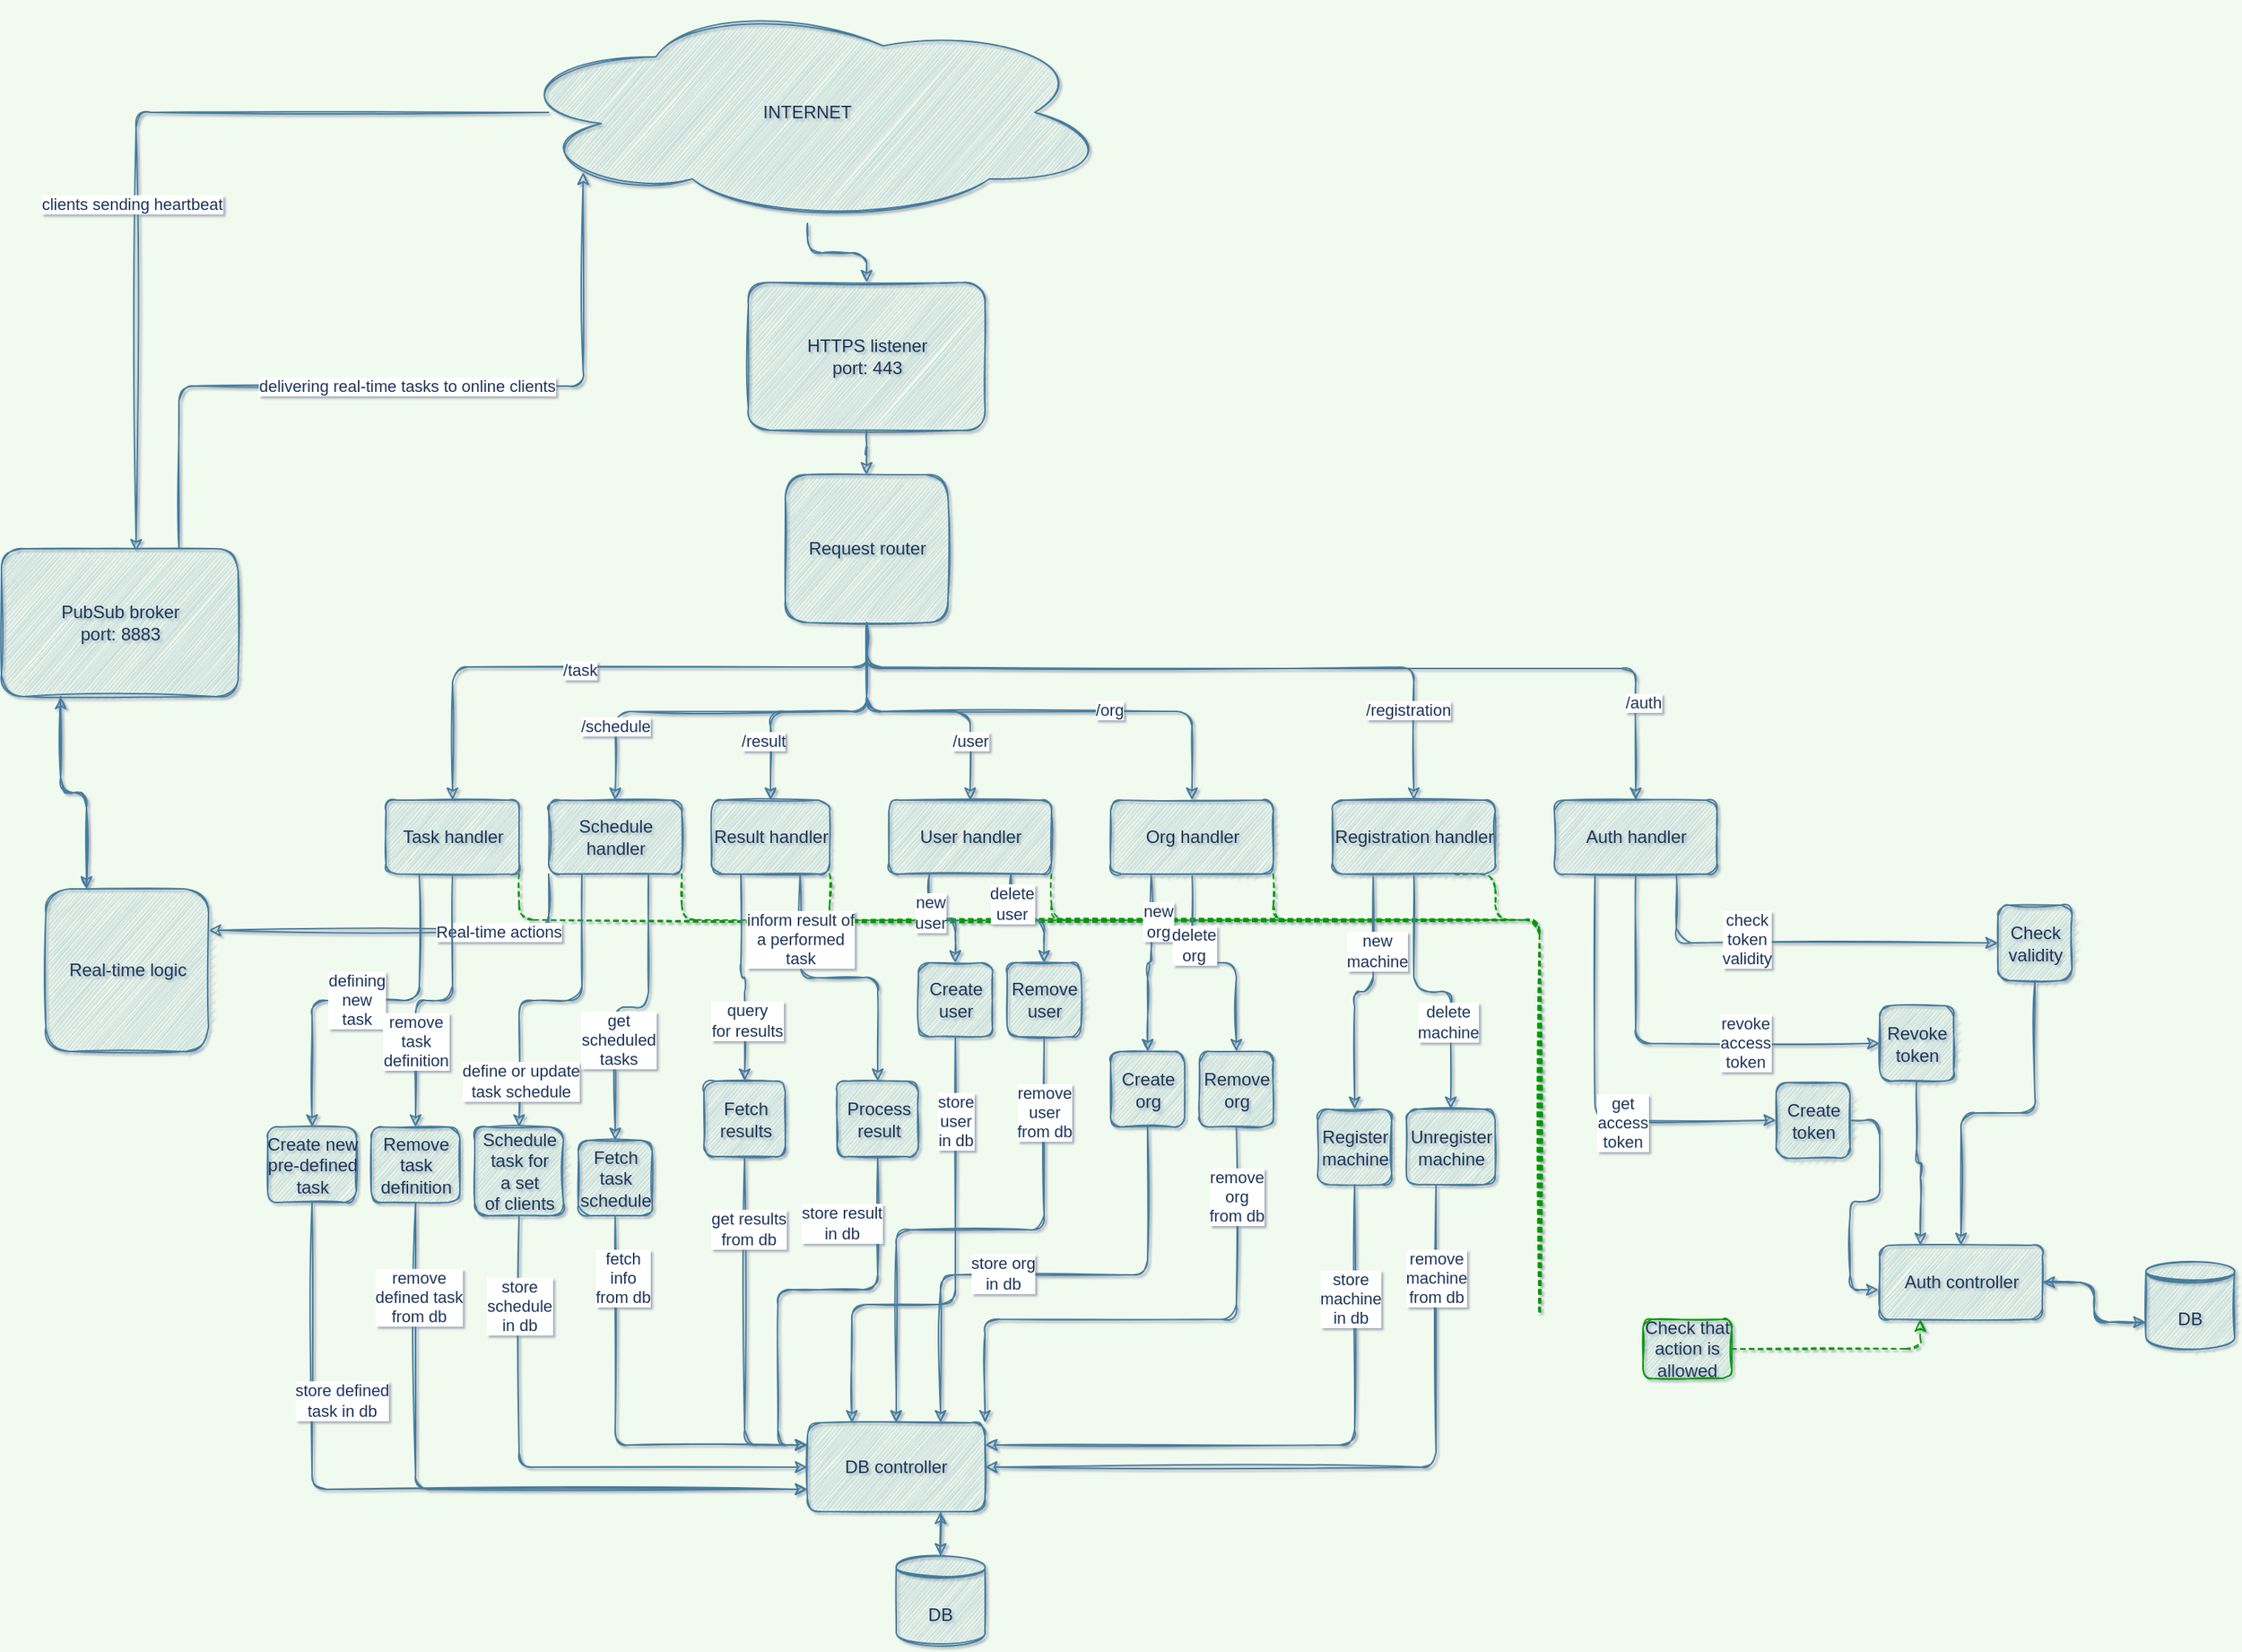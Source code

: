 <mxfile version="16.5.1" type="device"><diagram id="FE069AfQ422K54xJ2LqD" name="Page-1"><mxGraphModel dx="1929" dy="1104" grid="1" gridSize="10" guides="1" tooltips="1" connect="1" arrows="1" fold="1" page="1" pageScale="1" pageWidth="1654" pageHeight="1169" background="#F1FAEE" math="0" shadow="1"><root><mxCell id="0"/><mxCell id="1" parent="0"/><mxCell id="Y_qUkDCYzWILLB39innj-139" style="edgeStyle=orthogonalEdgeStyle;rounded=1;sketch=1;orthogonalLoop=1;jettySize=auto;html=1;entryX=0;entryY=0.5;entryDx=0;entryDy=0;dashed=1;fontColor=#1D3557;strokeColor=#009900;fillColor=#A8DADC;exitX=0.75;exitY=1;exitDx=0;exitDy=0;" edge="1" parent="1" source="Y_qUkDCYzWILLB39innj-9" target="Y_qUkDCYzWILLB39innj-137"><mxGeometry relative="1" as="geometry"><Array as="points"><mxPoint x="1120" y="599"/><mxPoint x="1120" y="630"/><mxPoint x="1150" y="630"/><mxPoint x="1150" y="920"/></Array></mxGeometry></mxCell><mxCell id="Y_qUkDCYzWILLB39innj-140" style="edgeStyle=orthogonalEdgeStyle;rounded=1;sketch=1;orthogonalLoop=1;jettySize=auto;html=1;dashed=1;fontColor=#1D3557;strokeColor=#009900;fillColor=#A8DADC;entryX=0;entryY=0.5;entryDx=0;entryDy=0;" edge="1" parent="1" source="Y_qUkDCYzWILLB39innj-8" target="Y_qUkDCYzWILLB39innj-137"><mxGeometry relative="1" as="geometry"><mxPoint x="1210" y="880" as="targetPoint"/><Array as="points"><mxPoint x="970" y="630"/><mxPoint x="1150" y="630"/><mxPoint x="1150" y="920"/></Array></mxGeometry></mxCell><mxCell id="Y_qUkDCYzWILLB39innj-141" style="edgeStyle=orthogonalEdgeStyle;rounded=1;sketch=1;orthogonalLoop=1;jettySize=auto;html=1;entryX=0;entryY=0.5;entryDx=0;entryDy=0;dashed=1;fontColor=#1D3557;strokeColor=#009900;fillColor=#A8DADC;" edge="1" parent="1" source="Y_qUkDCYzWILLB39innj-5" target="Y_qUkDCYzWILLB39innj-137"><mxGeometry relative="1" as="geometry"><Array as="points"><mxPoint x="820" y="630"/><mxPoint x="1150" y="630"/><mxPoint x="1150" y="920"/></Array></mxGeometry></mxCell><mxCell id="Y_qUkDCYzWILLB39innj-142" style="edgeStyle=orthogonalEdgeStyle;rounded=1;sketch=1;orthogonalLoop=1;jettySize=auto;html=1;dashed=1;fontColor=#1D3557;strokeColor=#009900;fillColor=#A8DADC;entryX=0;entryY=0.5;entryDx=0;entryDy=0;" edge="1" parent="1" source="Y_qUkDCYzWILLB39innj-48" target="Y_qUkDCYzWILLB39innj-137"><mxGeometry relative="1" as="geometry"><mxPoint x="1210" y="880" as="targetPoint"/><Array as="points"><mxPoint x="670" y="630"/><mxPoint x="1150" y="630"/><mxPoint x="1150" y="920"/></Array></mxGeometry></mxCell><mxCell id="Y_qUkDCYzWILLB39innj-143" style="edgeStyle=orthogonalEdgeStyle;rounded=1;sketch=1;orthogonalLoop=1;jettySize=auto;html=1;entryX=0;entryY=0.5;entryDx=0;entryDy=0;dashed=1;fontColor=#1D3557;strokeColor=#009900;fillColor=#A8DADC;" edge="1" parent="1" source="Y_qUkDCYzWILLB39innj-108" target="Y_qUkDCYzWILLB39innj-137"><mxGeometry relative="1" as="geometry"><Array as="points"><mxPoint x="570" y="630"/><mxPoint x="1150" y="630"/><mxPoint x="1150" y="920"/></Array></mxGeometry></mxCell><mxCell id="Y_qUkDCYzWILLB39innj-144" style="edgeStyle=orthogonalEdgeStyle;rounded=1;sketch=1;orthogonalLoop=1;jettySize=auto;html=1;entryX=0;entryY=0.5;entryDx=0;entryDy=0;dashed=1;fontColor=#1D3557;strokeColor=#009900;fillColor=#A8DADC;" edge="1" parent="1" source="Y_qUkDCYzWILLB39innj-4" target="Y_qUkDCYzWILLB39innj-137"><mxGeometry relative="1" as="geometry"><Array as="points"><mxPoint x="460" y="630"/><mxPoint x="1150" y="630"/><mxPoint x="1150" y="920"/></Array></mxGeometry></mxCell><mxCell id="Y_qUkDCYzWILLB39innj-3" style="edgeStyle=orthogonalEdgeStyle;rounded=1;sketch=1;orthogonalLoop=1;jettySize=auto;html=1;fontColor=#1D3557;strokeColor=#457B9D;fillColor=#A8DADC;" edge="1" parent="1" source="Y_qUkDCYzWILLB39innj-1" target="Y_qUkDCYzWILLB39innj-2"><mxGeometry relative="1" as="geometry"/></mxCell><mxCell id="Y_qUkDCYzWILLB39innj-1" value="HTTPS listener&lt;br&gt;port: 443" style="html=1;rounded=1;sketch=1;fontColor=#1D3557;strokeColor=#457B9D;fillColor=#A8DADC;" vertex="1" parent="1"><mxGeometry x="615" y="199" width="160" height="100" as="geometry"/></mxCell><mxCell id="Y_qUkDCYzWILLB39innj-11" style="edgeStyle=orthogonalEdgeStyle;rounded=1;sketch=1;orthogonalLoop=1;jettySize=auto;html=1;fontColor=#1D3557;strokeColor=#457B9D;fillColor=#A8DADC;entryX=0.5;entryY=0;entryDx=0;entryDy=0;" edge="1" parent="1" source="Y_qUkDCYzWILLB39innj-2" target="Y_qUkDCYzWILLB39innj-4"><mxGeometry relative="1" as="geometry"><mxPoint x="390" y="480" as="targetPoint"/><Array as="points"><mxPoint x="695" y="459"/><mxPoint x="415" y="459"/></Array></mxGeometry></mxCell><mxCell id="Y_qUkDCYzWILLB39innj-27" value="/task" style="edgeLabel;html=1;align=center;verticalAlign=middle;resizable=0;points=[];fontColor=#1D3557;rounded=1;sketch=1;" vertex="1" connectable="0" parent="Y_qUkDCYzWILLB39innj-11"><mxGeometry x="0.12" y="2" relative="1" as="geometry"><mxPoint as="offset"/></mxGeometry></mxCell><mxCell id="Y_qUkDCYzWILLB39innj-12" value="/user" style="edgeStyle=orthogonalEdgeStyle;rounded=1;sketch=1;orthogonalLoop=1;jettySize=auto;html=1;entryX=0.5;entryY=0;entryDx=0;entryDy=0;fontColor=#1D3557;strokeColor=#457B9D;fillColor=#A8DADC;" edge="1" parent="1" source="Y_qUkDCYzWILLB39innj-2" target="Y_qUkDCYzWILLB39innj-5"><mxGeometry x="0.579" relative="1" as="geometry"><mxPoint as="offset"/></mxGeometry></mxCell><mxCell id="Y_qUkDCYzWILLB39innj-49" style="edgeStyle=orthogonalEdgeStyle;rounded=1;sketch=1;orthogonalLoop=1;jettySize=auto;html=1;entryX=0.5;entryY=0;entryDx=0;entryDy=0;fontColor=#1D3557;strokeColor=#457B9D;fillColor=#A8DADC;" edge="1" parent="1" source="Y_qUkDCYzWILLB39innj-2" target="Y_qUkDCYzWILLB39innj-48"><mxGeometry relative="1" as="geometry"/></mxCell><mxCell id="Y_qUkDCYzWILLB39innj-50" value="/result" style="edgeLabel;html=1;align=center;verticalAlign=middle;resizable=0;points=[];fontColor=#1D3557;" vertex="1" connectable="0" parent="Y_qUkDCYzWILLB39innj-49"><mxGeometry x="0.33" y="1" relative="1" as="geometry"><mxPoint x="-7" y="19" as="offset"/></mxGeometry></mxCell><mxCell id="Y_qUkDCYzWILLB39innj-54" style="edgeStyle=orthogonalEdgeStyle;rounded=1;sketch=1;orthogonalLoop=1;jettySize=auto;html=1;entryX=0.5;entryY=0;entryDx=0;entryDy=0;fontColor=#1D3557;strokeColor=#457B9D;fillColor=#A8DADC;" edge="1" parent="1" source="Y_qUkDCYzWILLB39innj-2" target="Y_qUkDCYzWILLB39innj-9"><mxGeometry relative="1" as="geometry"><Array as="points"><mxPoint x="695" y="459"/><mxPoint x="1065" y="459"/></Array></mxGeometry></mxCell><mxCell id="Y_qUkDCYzWILLB39innj-55" value="/registration" style="edgeLabel;html=1;align=center;verticalAlign=middle;resizable=0;points=[];fontColor=#1D3557;" vertex="1" connectable="0" parent="Y_qUkDCYzWILLB39innj-54"><mxGeometry x="0.751" y="-4" relative="1" as="geometry"><mxPoint as="offset"/></mxGeometry></mxCell><mxCell id="Y_qUkDCYzWILLB39innj-56" style="edgeStyle=orthogonalEdgeStyle;rounded=1;sketch=1;orthogonalLoop=1;jettySize=auto;html=1;entryX=0.5;entryY=0;entryDx=0;entryDy=0;fontColor=#1D3557;strokeColor=#457B9D;fillColor=#A8DADC;" edge="1" parent="1" source="Y_qUkDCYzWILLB39innj-2" target="Y_qUkDCYzWILLB39innj-8"><mxGeometry relative="1" as="geometry"><Array as="points"><mxPoint x="695" y="489"/><mxPoint x="915" y="489"/></Array></mxGeometry></mxCell><mxCell id="Y_qUkDCYzWILLB39innj-57" value="/org" style="edgeLabel;html=1;align=center;verticalAlign=middle;resizable=0;points=[];fontColor=#1D3557;" vertex="1" connectable="0" parent="Y_qUkDCYzWILLB39innj-56"><mxGeometry x="0.318" y="1" relative="1" as="geometry"><mxPoint as="offset"/></mxGeometry></mxCell><mxCell id="Y_qUkDCYzWILLB39innj-87" style="edgeStyle=orthogonalEdgeStyle;rounded=1;sketch=1;orthogonalLoop=1;jettySize=auto;html=1;entryX=0.5;entryY=0;entryDx=0;entryDy=0;fontColor=#1D3557;strokeColor=#457B9D;fillColor=#A8DADC;" edge="1" parent="1" source="Y_qUkDCYzWILLB39innj-2" target="Y_qUkDCYzWILLB39innj-86"><mxGeometry relative="1" as="geometry"><Array as="points"><mxPoint x="695" y="460"/><mxPoint x="1215" y="460"/></Array></mxGeometry></mxCell><mxCell id="Y_qUkDCYzWILLB39innj-88" value="/auth" style="edgeLabel;html=1;align=center;verticalAlign=middle;resizable=0;points=[];fontColor=#1D3557;" vertex="1" connectable="0" parent="Y_qUkDCYzWILLB39innj-87"><mxGeometry x="0.794" y="5" relative="1" as="geometry"><mxPoint as="offset"/></mxGeometry></mxCell><mxCell id="Y_qUkDCYzWILLB39innj-109" style="edgeStyle=orthogonalEdgeStyle;rounded=1;sketch=1;orthogonalLoop=1;jettySize=auto;html=1;exitX=0.5;exitY=1;exitDx=0;exitDy=0;entryX=0.5;entryY=0;entryDx=0;entryDy=0;fontColor=#1D3557;strokeColor=#457B9D;fillColor=#A8DADC;" edge="1" parent="1" source="Y_qUkDCYzWILLB39innj-2" target="Y_qUkDCYzWILLB39innj-108"><mxGeometry relative="1" as="geometry"/></mxCell><mxCell id="Y_qUkDCYzWILLB39innj-110" value="/schedule" style="edgeLabel;html=1;align=center;verticalAlign=middle;resizable=0;points=[];fontColor=#1D3557;" vertex="1" connectable="0" parent="Y_qUkDCYzWILLB39innj-109"><mxGeometry x="0.65" relative="1" as="geometry"><mxPoint as="offset"/></mxGeometry></mxCell><mxCell id="Y_qUkDCYzWILLB39innj-2" value="Request router" style="html=1;rounded=1;sketch=1;fontColor=#1D3557;strokeColor=#457B9D;fillColor=#A8DADC;" vertex="1" parent="1"><mxGeometry x="640" y="329" width="110" height="100" as="geometry"/></mxCell><mxCell id="Y_qUkDCYzWILLB39innj-25" style="edgeStyle=orthogonalEdgeStyle;rounded=1;sketch=1;orthogonalLoop=1;jettySize=auto;html=1;entryX=1;entryY=0.25;entryDx=0;entryDy=0;fontColor=#1D3557;strokeColor=#457B9D;fillColor=#A8DADC;exitX=0;exitY=1;exitDx=0;exitDy=0;" edge="1" parent="1" source="Y_qUkDCYzWILLB39innj-108" target="Y_qUkDCYzWILLB39innj-19"><mxGeometry relative="1" as="geometry"><Array as="points"><mxPoint x="480" y="637"/><mxPoint x="250" y="637"/></Array></mxGeometry></mxCell><mxCell id="Y_qUkDCYzWILLB39innj-26" value="Real-time actions" style="edgeLabel;html=1;align=center;verticalAlign=middle;resizable=0;points=[];fontColor=#1D3557;rounded=1;sketch=1;" vertex="1" connectable="0" parent="Y_qUkDCYzWILLB39innj-25"><mxGeometry x="-0.464" y="1" relative="1" as="geometry"><mxPoint as="offset"/></mxGeometry></mxCell><mxCell id="Y_qUkDCYzWILLB39innj-33" style="edgeStyle=orthogonalEdgeStyle;rounded=1;sketch=1;orthogonalLoop=1;jettySize=auto;html=1;exitX=0.75;exitY=1;exitDx=0;exitDy=0;entryX=0.5;entryY=0;entryDx=0;entryDy=0;fontColor=#1D3557;strokeColor=#457B9D;fillColor=#A8DADC;" edge="1" parent="1" source="Y_qUkDCYzWILLB39innj-48" target="Y_qUkDCYzWILLB39innj-32"><mxGeometry relative="1" as="geometry"/></mxCell><mxCell id="Y_qUkDCYzWILLB39innj-34" value="inform result of &lt;br&gt;a performed &lt;br&gt;task" style="edgeLabel;html=1;align=center;verticalAlign=middle;resizable=0;points=[];fontColor=#1D3557;rounded=1;sketch=1;" vertex="1" connectable="0" parent="Y_qUkDCYzWILLB39innj-33"><mxGeometry x="-0.289" y="1" relative="1" as="geometry"><mxPoint x="-1" y="-25" as="offset"/></mxGeometry></mxCell><mxCell id="Y_qUkDCYzWILLB39innj-42" style="edgeStyle=orthogonalEdgeStyle;rounded=1;sketch=1;orthogonalLoop=1;jettySize=auto;html=1;exitX=0.25;exitY=1;exitDx=0;exitDy=0;entryX=0.5;entryY=0;entryDx=0;entryDy=0;fontColor=#1D3557;strokeColor=#457B9D;fillColor=#A8DADC;" edge="1" parent="1" source="Y_qUkDCYzWILLB39innj-4" target="Y_qUkDCYzWILLB39innj-41"><mxGeometry relative="1" as="geometry"/></mxCell><mxCell id="Y_qUkDCYzWILLB39innj-45" value="defining &lt;br&gt;new &lt;br&gt;task" style="edgeLabel;html=1;align=center;verticalAlign=middle;resizable=0;points=[];fontColor=#1D3557;" vertex="1" connectable="0" parent="Y_qUkDCYzWILLB39innj-42"><mxGeometry x="-0.36" y="1" relative="1" as="geometry"><mxPoint x="-44" y="7" as="offset"/></mxGeometry></mxCell><mxCell id="Y_qUkDCYzWILLB39innj-47" style="edgeStyle=orthogonalEdgeStyle;rounded=1;sketch=1;orthogonalLoop=1;jettySize=auto;html=1;exitX=0.25;exitY=1;exitDx=0;exitDy=0;entryX=0.5;entryY=0;entryDx=0;entryDy=0;fontColor=#1D3557;strokeColor=#457B9D;fillColor=#A8DADC;" edge="1" parent="1" source="Y_qUkDCYzWILLB39innj-108" target="Y_qUkDCYzWILLB39innj-46"><mxGeometry relative="1" as="geometry"><mxPoint x="300" y="779" as="targetPoint"/></mxGeometry></mxCell><mxCell id="Y_qUkDCYzWILLB39innj-53" value="define or update&lt;br&gt;task schedule" style="edgeLabel;html=1;align=center;verticalAlign=middle;resizable=0;points=[];fontColor=#1D3557;" vertex="1" connectable="0" parent="Y_qUkDCYzWILLB39innj-47"><mxGeometry x="0.091" y="-1" relative="1" as="geometry"><mxPoint x="-11" y="55" as="offset"/></mxGeometry></mxCell><mxCell id="Y_qUkDCYzWILLB39innj-82" style="edgeStyle=orthogonalEdgeStyle;rounded=1;sketch=1;orthogonalLoop=1;jettySize=auto;html=1;exitX=0.75;exitY=1;exitDx=0;exitDy=0;entryX=0.5;entryY=0;entryDx=0;entryDy=0;fontColor=#1D3557;strokeColor=#457B9D;fillColor=#A8DADC;" edge="1" parent="1" source="Y_qUkDCYzWILLB39innj-108" target="Y_qUkDCYzWILLB39innj-81"><mxGeometry relative="1" as="geometry"/></mxCell><mxCell id="Y_qUkDCYzWILLB39innj-83" value="get&lt;br&gt;scheduled&lt;br&gt;tasks" style="edgeLabel;html=1;align=center;verticalAlign=middle;resizable=0;points=[];fontColor=#1D3557;" vertex="1" connectable="0" parent="Y_qUkDCYzWILLB39innj-82"><mxGeometry x="0.328" y="2" relative="1" as="geometry"><mxPoint as="offset"/></mxGeometry></mxCell><mxCell id="Y_qUkDCYzWILLB39innj-112" style="edgeStyle=orthogonalEdgeStyle;rounded=1;sketch=1;orthogonalLoop=1;jettySize=auto;html=1;entryX=0.5;entryY=0;entryDx=0;entryDy=0;fontColor=#1D3557;strokeColor=#457B9D;fillColor=#A8DADC;" edge="1" parent="1" source="Y_qUkDCYzWILLB39innj-4" target="Y_qUkDCYzWILLB39innj-111"><mxGeometry relative="1" as="geometry"/></mxCell><mxCell id="Y_qUkDCYzWILLB39innj-115" value="remove&lt;br&gt;task&lt;br&gt;definition" style="edgeLabel;html=1;align=center;verticalAlign=middle;resizable=0;points=[];fontColor=#1D3557;" vertex="1" connectable="0" parent="Y_qUkDCYzWILLB39innj-112"><mxGeometry x="0.406" relative="1" as="geometry"><mxPoint as="offset"/></mxGeometry></mxCell><mxCell id="Y_qUkDCYzWILLB39innj-4" value="Task handler" style="html=1;rounded=1;sketch=1;fontColor=#1D3557;strokeColor=#457B9D;fillColor=#A8DADC;" vertex="1" parent="1"><mxGeometry x="370" y="549" width="90" height="50" as="geometry"/></mxCell><mxCell id="Y_qUkDCYzWILLB39innj-90" style="edgeStyle=orthogonalEdgeStyle;rounded=1;sketch=1;orthogonalLoop=1;jettySize=auto;html=1;exitX=0.25;exitY=1;exitDx=0;exitDy=0;entryX=0.5;entryY=0;entryDx=0;entryDy=0;fontColor=#1D3557;strokeColor=#457B9D;fillColor=#A8DADC;" edge="1" parent="1" source="Y_qUkDCYzWILLB39innj-5" target="Y_qUkDCYzWILLB39innj-63"><mxGeometry relative="1" as="geometry"/></mxCell><mxCell id="Y_qUkDCYzWILLB39innj-91" value="new&lt;br&gt;user" style="edgeLabel;html=1;align=center;verticalAlign=middle;resizable=0;points=[];fontColor=#1D3557;" vertex="1" connectable="0" parent="Y_qUkDCYzWILLB39innj-90"><mxGeometry x="-0.343" relative="1" as="geometry"><mxPoint as="offset"/></mxGeometry></mxCell><mxCell id="Y_qUkDCYzWILLB39innj-93" style="edgeStyle=orthogonalEdgeStyle;rounded=1;sketch=1;orthogonalLoop=1;jettySize=auto;html=1;exitX=0.75;exitY=1;exitDx=0;exitDy=0;entryX=0.5;entryY=0;entryDx=0;entryDy=0;fontColor=#1D3557;strokeColor=#457B9D;fillColor=#A8DADC;" edge="1" parent="1" source="Y_qUkDCYzWILLB39innj-5" target="Y_qUkDCYzWILLB39innj-92"><mxGeometry relative="1" as="geometry"/></mxCell><mxCell id="Y_qUkDCYzWILLB39innj-94" value="delete&lt;br&gt;user" style="edgeLabel;html=1;align=center;verticalAlign=middle;resizable=0;points=[];fontColor=#1D3557;" vertex="1" connectable="0" parent="Y_qUkDCYzWILLB39innj-93"><mxGeometry x="-0.525" relative="1" as="geometry"><mxPoint as="offset"/></mxGeometry></mxCell><mxCell id="Y_qUkDCYzWILLB39innj-5" value="User handler" style="html=1;rounded=1;sketch=1;fontColor=#1D3557;strokeColor=#457B9D;fillColor=#A8DADC;" vertex="1" parent="1"><mxGeometry x="710" y="549" width="110" height="50" as="geometry"/></mxCell><mxCell id="Y_qUkDCYzWILLB39innj-70" style="edgeStyle=orthogonalEdgeStyle;rounded=1;sketch=1;orthogonalLoop=1;jettySize=auto;html=1;exitX=0.25;exitY=1;exitDx=0;exitDy=0;entryX=0.5;entryY=0;entryDx=0;entryDy=0;fontColor=#1D3557;strokeColor=#457B9D;fillColor=#A8DADC;" edge="1" parent="1" source="Y_qUkDCYzWILLB39innj-8" target="Y_qUkDCYzWILLB39innj-69"><mxGeometry relative="1" as="geometry"/></mxCell><mxCell id="Y_qUkDCYzWILLB39innj-71" value="new&lt;br&gt;org&lt;br&gt;" style="edgeLabel;html=1;align=center;verticalAlign=middle;resizable=0;points=[];fontColor=#1D3557;" vertex="1" connectable="0" parent="Y_qUkDCYzWILLB39innj-70"><mxGeometry x="-0.755" y="4" relative="1" as="geometry"><mxPoint y="17" as="offset"/></mxGeometry></mxCell><mxCell id="Y_qUkDCYzWILLB39innj-98" style="edgeStyle=orthogonalEdgeStyle;rounded=1;sketch=1;orthogonalLoop=1;jettySize=auto;html=1;exitX=0.5;exitY=1;exitDx=0;exitDy=0;entryX=0.5;entryY=0;entryDx=0;entryDy=0;fontColor=#1D3557;strokeColor=#457B9D;fillColor=#A8DADC;" edge="1" parent="1" source="Y_qUkDCYzWILLB39innj-8" target="Y_qUkDCYzWILLB39innj-97"><mxGeometry relative="1" as="geometry"/></mxCell><mxCell id="Y_qUkDCYzWILLB39innj-99" value="delete&lt;br&gt;org" style="edgeLabel;html=1;align=center;verticalAlign=middle;resizable=0;points=[];fontColor=#1D3557;" vertex="1" connectable="0" parent="Y_qUkDCYzWILLB39innj-98"><mxGeometry x="-0.364" y="1" relative="1" as="geometry"><mxPoint as="offset"/></mxGeometry></mxCell><mxCell id="Y_qUkDCYzWILLB39innj-8" value="Org handler" style="html=1;rounded=1;sketch=1;fontColor=#1D3557;strokeColor=#457B9D;fillColor=#A8DADC;" vertex="1" parent="1"><mxGeometry x="860" y="549" width="110" height="50" as="geometry"/></mxCell><mxCell id="Y_qUkDCYzWILLB39innj-77" style="edgeStyle=orthogonalEdgeStyle;rounded=1;sketch=1;orthogonalLoop=1;jettySize=auto;html=1;exitX=0.25;exitY=1;exitDx=0;exitDy=0;entryX=0.5;entryY=0;entryDx=0;entryDy=0;fontColor=#1D3557;strokeColor=#457B9D;fillColor=#A8DADC;" edge="1" parent="1" source="Y_qUkDCYzWILLB39innj-9" target="Y_qUkDCYzWILLB39innj-76"><mxGeometry relative="1" as="geometry"/></mxCell><mxCell id="Y_qUkDCYzWILLB39innj-78" value="new&lt;br&gt;machine" style="edgeLabel;html=1;align=center;verticalAlign=middle;resizable=0;points=[];fontColor=#1D3557;" vertex="1" connectable="0" parent="Y_qUkDCYzWILLB39innj-77"><mxGeometry x="-0.402" y="2" relative="1" as="geometry"><mxPoint as="offset"/></mxGeometry></mxCell><mxCell id="Y_qUkDCYzWILLB39innj-104" style="edgeStyle=orthogonalEdgeStyle;rounded=1;sketch=1;orthogonalLoop=1;jettySize=auto;html=1;entryX=0.5;entryY=0;entryDx=0;entryDy=0;fontColor=#1D3557;strokeColor=#457B9D;fillColor=#A8DADC;" edge="1" parent="1" source="Y_qUkDCYzWILLB39innj-9" target="Y_qUkDCYzWILLB39innj-103"><mxGeometry relative="1" as="geometry"/></mxCell><mxCell id="Y_qUkDCYzWILLB39innj-105" value="delete&lt;br&gt;machine" style="edgeLabel;html=1;align=center;verticalAlign=middle;resizable=0;points=[];fontColor=#1D3557;" vertex="1" connectable="0" parent="Y_qUkDCYzWILLB39innj-104"><mxGeometry x="0.354" y="-2" relative="1" as="geometry"><mxPoint as="offset"/></mxGeometry></mxCell><mxCell id="Y_qUkDCYzWILLB39innj-9" value="Registration handler" style="html=1;rounded=1;sketch=1;fontColor=#1D3557;strokeColor=#457B9D;fillColor=#A8DADC;" vertex="1" parent="1"><mxGeometry x="1010" y="549" width="110" height="50" as="geometry"/></mxCell><mxCell id="Y_qUkDCYzWILLB39innj-16" style="edgeStyle=orthogonalEdgeStyle;rounded=1;sketch=1;orthogonalLoop=1;jettySize=auto;html=1;entryX=0.5;entryY=0;entryDx=0;entryDy=0;fontColor=#1D3557;strokeColor=#457B9D;fillColor=#A8DADC;" edge="1" parent="1" source="Y_qUkDCYzWILLB39innj-15" target="Y_qUkDCYzWILLB39innj-1"><mxGeometry relative="1" as="geometry"/></mxCell><mxCell id="Y_qUkDCYzWILLB39innj-18" style="edgeStyle=orthogonalEdgeStyle;rounded=1;sketch=1;orthogonalLoop=1;jettySize=auto;html=1;entryX=0.569;entryY=0.02;entryDx=0;entryDy=0;entryPerimeter=0;fontColor=#1D3557;strokeColor=#457B9D;fillColor=#A8DADC;exitX=0.073;exitY=0.5;exitDx=0;exitDy=0;exitPerimeter=0;" edge="1" parent="1" source="Y_qUkDCYzWILLB39innj-15" target="Y_qUkDCYzWILLB39innj-17"><mxGeometry relative="1" as="geometry"/></mxCell><mxCell id="Y_qUkDCYzWILLB39innj-31" value="clients sending heartbeat" style="edgeLabel;html=1;align=center;verticalAlign=middle;resizable=0;points=[];fontColor=#1D3557;rounded=1;sketch=1;" vertex="1" connectable="0" parent="Y_qUkDCYzWILLB39innj-18"><mxGeometry x="0.184" y="-3" relative="1" as="geometry"><mxPoint as="offset"/></mxGeometry></mxCell><mxCell id="Y_qUkDCYzWILLB39innj-15" value="INTERNET" style="ellipse;shape=cloud;whiteSpace=wrap;html=1;rounded=1;sketch=1;fontColor=#1D3557;strokeColor=#457B9D;fillColor=#A8DADC;" vertex="1" parent="1"><mxGeometry x="450" y="9" width="410" height="150" as="geometry"/></mxCell><mxCell id="Y_qUkDCYzWILLB39innj-23" style="edgeStyle=orthogonalEdgeStyle;rounded=1;sketch=1;orthogonalLoop=1;jettySize=auto;html=1;exitX=0.25;exitY=1;exitDx=0;exitDy=0;entryX=0.25;entryY=0;entryDx=0;entryDy=0;fontColor=#1D3557;strokeColor=#457B9D;fillColor=#A8DADC;" edge="1" parent="1" source="Y_qUkDCYzWILLB39innj-17" target="Y_qUkDCYzWILLB39innj-19"><mxGeometry relative="1" as="geometry"/></mxCell><mxCell id="Y_qUkDCYzWILLB39innj-30" value="delivering real-time tasks to online clients" style="edgeStyle=orthogonalEdgeStyle;rounded=1;sketch=1;orthogonalLoop=1;jettySize=auto;html=1;exitX=0.75;exitY=0;exitDx=0;exitDy=0;entryX=0.13;entryY=0.77;entryDx=0;entryDy=0;entryPerimeter=0;fontColor=#1D3557;strokeColor=#457B9D;fillColor=#A8DADC;" edge="1" parent="1" source="Y_qUkDCYzWILLB39innj-17" target="Y_qUkDCYzWILLB39innj-15"><mxGeometry relative="1" as="geometry"/></mxCell><mxCell id="Y_qUkDCYzWILLB39innj-17" value="PubSub broker&lt;br&gt;port: 8883" style="html=1;rounded=1;sketch=1;fontColor=#1D3557;strokeColor=#457B9D;fillColor=#A8DADC;" vertex="1" parent="1"><mxGeometry x="110" y="379" width="160" height="100" as="geometry"/></mxCell><mxCell id="Y_qUkDCYzWILLB39innj-24" style="edgeStyle=orthogonalEdgeStyle;rounded=1;sketch=1;orthogonalLoop=1;jettySize=auto;html=1;exitX=0.25;exitY=0;exitDx=0;exitDy=0;entryX=0.25;entryY=1;entryDx=0;entryDy=0;fontColor=#1D3557;strokeColor=#457B9D;fillColor=#A8DADC;" edge="1" parent="1" source="Y_qUkDCYzWILLB39innj-19" target="Y_qUkDCYzWILLB39innj-17"><mxGeometry relative="1" as="geometry"/></mxCell><mxCell id="Y_qUkDCYzWILLB39innj-19" value="Real-time logic" style="html=1;rounded=1;sketch=1;fontColor=#1D3557;strokeColor=#457B9D;fillColor=#A8DADC;" vertex="1" parent="1"><mxGeometry x="140" y="609" width="110" height="110" as="geometry"/></mxCell><mxCell id="Y_qUkDCYzWILLB39innj-39" style="edgeStyle=orthogonalEdgeStyle;rounded=1;sketch=1;orthogonalLoop=1;jettySize=auto;html=1;exitX=0.5;exitY=1;exitDx=0;exitDy=0;entryX=0;entryY=0.25;entryDx=0;entryDy=0;fontColor=#1D3557;strokeColor=#457B9D;fillColor=#A8DADC;" edge="1" parent="1" source="Y_qUkDCYzWILLB39innj-32" target="Y_qUkDCYzWILLB39innj-36"><mxGeometry relative="1" as="geometry"/></mxCell><mxCell id="Y_qUkDCYzWILLB39innj-40" value="store result &lt;br&gt;in db" style="edgeLabel;html=1;align=center;verticalAlign=middle;resizable=0;points=[];fontColor=#1D3557;" vertex="1" connectable="0" parent="Y_qUkDCYzWILLB39innj-39"><mxGeometry x="-0.185" y="1" relative="1" as="geometry"><mxPoint y="-46" as="offset"/></mxGeometry></mxCell><mxCell id="Y_qUkDCYzWILLB39innj-32" value="Process &lt;br&gt;result" style="html=1;rounded=1;sketch=1;fontColor=#1D3557;strokeColor=#457B9D;fillColor=#A8DADC;" vertex="1" parent="1"><mxGeometry x="675" y="739" width="55" height="51" as="geometry"/></mxCell><mxCell id="Y_qUkDCYzWILLB39innj-37" style="edgeStyle=orthogonalEdgeStyle;rounded=1;sketch=1;orthogonalLoop=1;jettySize=auto;html=1;exitX=0.5;exitY=0;exitDx=0;exitDy=0;entryX=0.75;entryY=1;entryDx=0;entryDy=0;fontColor=#1D3557;strokeColor=#457B9D;fillColor=#A8DADC;" edge="1" parent="1" source="Y_qUkDCYzWILLB39innj-35" target="Y_qUkDCYzWILLB39innj-36"><mxGeometry relative="1" as="geometry"/></mxCell><mxCell id="Y_qUkDCYzWILLB39innj-35" value="DB" style="shape=datastore;whiteSpace=wrap;html=1;rounded=1;sketch=1;fontColor=#1D3557;strokeColor=#457B9D;fillColor=#A8DADC;" vertex="1" parent="1"><mxGeometry x="715" y="1060" width="60" height="60" as="geometry"/></mxCell><mxCell id="Y_qUkDCYzWILLB39innj-38" style="edgeStyle=orthogonalEdgeStyle;rounded=1;sketch=1;orthogonalLoop=1;jettySize=auto;html=1;exitX=0.75;exitY=1;exitDx=0;exitDy=0;entryX=0.5;entryY=0;entryDx=0;entryDy=0;fontColor=#1D3557;strokeColor=#457B9D;fillColor=#A8DADC;" edge="1" parent="1" source="Y_qUkDCYzWILLB39innj-36" target="Y_qUkDCYzWILLB39innj-35"><mxGeometry relative="1" as="geometry"/></mxCell><mxCell id="Y_qUkDCYzWILLB39innj-36" value="DB controller" style="rounded=1;whiteSpace=wrap;html=1;sketch=1;fontColor=#1D3557;strokeColor=#457B9D;fillColor=#A8DADC;" vertex="1" parent="1"><mxGeometry x="655" y="970" width="120" height="60" as="geometry"/></mxCell><mxCell id="Y_qUkDCYzWILLB39innj-43" style="edgeStyle=orthogonalEdgeStyle;rounded=1;sketch=1;orthogonalLoop=1;jettySize=auto;html=1;exitX=0.5;exitY=1;exitDx=0;exitDy=0;entryX=0;entryY=0.75;entryDx=0;entryDy=0;fontColor=#1D3557;strokeColor=#457B9D;fillColor=#A8DADC;" edge="1" parent="1" source="Y_qUkDCYzWILLB39innj-41" target="Y_qUkDCYzWILLB39innj-36"><mxGeometry relative="1" as="geometry"/></mxCell><mxCell id="Y_qUkDCYzWILLB39innj-44" value="store defined &lt;br&gt;task in db" style="edgeLabel;html=1;align=center;verticalAlign=middle;resizable=0;points=[];fontColor=#1D3557;" vertex="1" connectable="0" parent="Y_qUkDCYzWILLB39innj-43"><mxGeometry x="-0.184" y="2" relative="1" as="geometry"><mxPoint x="-2" y="-58" as="offset"/></mxGeometry></mxCell><mxCell id="Y_qUkDCYzWILLB39innj-41" value="Create new&lt;br&gt;pre-defined&lt;br&gt;task" style="html=1;rounded=1;sketch=1;fontColor=#1D3557;strokeColor=#457B9D;fillColor=#A8DADC;" vertex="1" parent="1"><mxGeometry x="290" y="770" width="60" height="51" as="geometry"/></mxCell><mxCell id="Y_qUkDCYzWILLB39innj-51" style="edgeStyle=orthogonalEdgeStyle;rounded=1;sketch=1;orthogonalLoop=1;jettySize=auto;html=1;exitX=0.5;exitY=1;exitDx=0;exitDy=0;entryX=0;entryY=0.5;entryDx=0;entryDy=0;fontColor=#1D3557;strokeColor=#457B9D;fillColor=#A8DADC;" edge="1" parent="1" source="Y_qUkDCYzWILLB39innj-46" target="Y_qUkDCYzWILLB39innj-36"><mxGeometry relative="1" as="geometry"><mxPoint x="300" y="839" as="sourcePoint"/><Array as="points"><mxPoint x="460" y="1000"/></Array></mxGeometry></mxCell><mxCell id="Y_qUkDCYzWILLB39innj-52" value="store&lt;br&gt;schedule&lt;br&gt;in db" style="edgeLabel;html=1;align=center;verticalAlign=middle;resizable=0;points=[];fontColor=#1D3557;" vertex="1" connectable="0" parent="Y_qUkDCYzWILLB39innj-51"><mxGeometry x="-0.667" relative="1" as="geometry"><mxPoint as="offset"/></mxGeometry></mxCell><mxCell id="Y_qUkDCYzWILLB39innj-46" value="Schedule&lt;br&gt;task for&lt;br&gt;a set&lt;br&gt;of clients" style="html=1;rounded=1;sketch=1;fontColor=#1D3557;strokeColor=#457B9D;fillColor=#A8DADC;" vertex="1" parent="1"><mxGeometry x="430" y="770" width="60" height="60" as="geometry"/></mxCell><mxCell id="Y_qUkDCYzWILLB39innj-59" style="edgeStyle=orthogonalEdgeStyle;rounded=1;sketch=1;orthogonalLoop=1;jettySize=auto;html=1;exitX=0.25;exitY=1;exitDx=0;exitDy=0;entryX=0.5;entryY=0;entryDx=0;entryDy=0;fontColor=#1D3557;strokeColor=#457B9D;fillColor=#A8DADC;" edge="1" parent="1" source="Y_qUkDCYzWILLB39innj-48" target="Y_qUkDCYzWILLB39innj-58"><mxGeometry relative="1" as="geometry"/></mxCell><mxCell id="Y_qUkDCYzWILLB39innj-60" value="query&lt;br&gt;for results" style="edgeLabel;html=1;align=center;verticalAlign=middle;resizable=0;points=[];fontColor=#1D3557;" vertex="1" connectable="0" parent="Y_qUkDCYzWILLB39innj-59"><mxGeometry x="0.407" y="1" relative="1" as="geometry"><mxPoint y="1" as="offset"/></mxGeometry></mxCell><mxCell id="Y_qUkDCYzWILLB39innj-48" value="Result handler" style="html=1;rounded=1;sketch=1;fontColor=#1D3557;strokeColor=#457B9D;fillColor=#A8DADC;" vertex="1" parent="1"><mxGeometry x="590" y="549" width="80" height="50" as="geometry"/></mxCell><mxCell id="Y_qUkDCYzWILLB39innj-61" style="edgeStyle=orthogonalEdgeStyle;rounded=1;sketch=1;orthogonalLoop=1;jettySize=auto;html=1;exitX=0.5;exitY=1;exitDx=0;exitDy=0;entryX=0;entryY=0.25;entryDx=0;entryDy=0;fontColor=#1D3557;strokeColor=#457B9D;fillColor=#A8DADC;" edge="1" parent="1" source="Y_qUkDCYzWILLB39innj-58" target="Y_qUkDCYzWILLB39innj-36"><mxGeometry relative="1" as="geometry"/></mxCell><mxCell id="Y_qUkDCYzWILLB39innj-62" value="get results &lt;br&gt;from db" style="edgeLabel;html=1;align=center;verticalAlign=middle;resizable=0;points=[];fontColor=#1D3557;" vertex="1" connectable="0" parent="Y_qUkDCYzWILLB39innj-61"><mxGeometry x="-0.588" y="2" relative="1" as="geometry"><mxPoint as="offset"/></mxGeometry></mxCell><mxCell id="Y_qUkDCYzWILLB39innj-58" value="Fetch &lt;br&gt;results" style="html=1;rounded=1;sketch=1;fontColor=#1D3557;strokeColor=#457B9D;fillColor=#A8DADC;" vertex="1" parent="1"><mxGeometry x="585" y="739" width="55" height="51" as="geometry"/></mxCell><mxCell id="Y_qUkDCYzWILLB39innj-66" style="edgeStyle=orthogonalEdgeStyle;rounded=1;sketch=1;orthogonalLoop=1;jettySize=auto;html=1;exitX=0.5;exitY=1;exitDx=0;exitDy=0;fontColor=#1D3557;strokeColor=#457B9D;fillColor=#A8DADC;entryX=0.25;entryY=0;entryDx=0;entryDy=0;" edge="1" parent="1" source="Y_qUkDCYzWILLB39innj-63" target="Y_qUkDCYzWILLB39innj-36"><mxGeometry relative="1" as="geometry"><mxPoint x="780" y="870" as="targetPoint"/><Array as="points"><mxPoint x="755" y="890"/><mxPoint x="685" y="890"/></Array></mxGeometry></mxCell><mxCell id="Y_qUkDCYzWILLB39innj-67" value="store&lt;br&gt;user&lt;br&gt;in db" style="edgeLabel;html=1;align=center;verticalAlign=middle;resizable=0;points=[];fontColor=#1D3557;" vertex="1" connectable="0" parent="Y_qUkDCYzWILLB39innj-66"><mxGeometry x="-0.754" y="-1" relative="1" as="geometry"><mxPoint x="1" y="16" as="offset"/></mxGeometry></mxCell><mxCell id="Y_qUkDCYzWILLB39innj-63" value="Create&lt;br&gt;user" style="html=1;rounded=1;sketch=1;fontColor=#1D3557;strokeColor=#457B9D;fillColor=#A8DADC;" vertex="1" parent="1"><mxGeometry x="730" y="659" width="50" height="50" as="geometry"/></mxCell><mxCell id="Y_qUkDCYzWILLB39innj-74" style="edgeStyle=orthogonalEdgeStyle;rounded=1;sketch=1;orthogonalLoop=1;jettySize=auto;html=1;exitX=0.5;exitY=1;exitDx=0;exitDy=0;entryX=0.75;entryY=0;entryDx=0;entryDy=0;fontColor=#1D3557;strokeColor=#457B9D;fillColor=#A8DADC;" edge="1" parent="1" source="Y_qUkDCYzWILLB39innj-69" target="Y_qUkDCYzWILLB39innj-36"><mxGeometry relative="1" as="geometry"/></mxCell><mxCell id="Y_qUkDCYzWILLB39innj-75" value="store org&lt;br&gt;in db" style="edgeLabel;html=1;align=center;verticalAlign=middle;resizable=0;points=[];fontColor=#1D3557;" vertex="1" connectable="0" parent="Y_qUkDCYzWILLB39innj-74"><mxGeometry x="0.167" y="-1" relative="1" as="geometry"><mxPoint as="offset"/></mxGeometry></mxCell><mxCell id="Y_qUkDCYzWILLB39innj-69" value="Create&lt;br&gt;org" style="html=1;rounded=1;sketch=1;fontColor=#1D3557;strokeColor=#457B9D;fillColor=#A8DADC;" vertex="1" parent="1"><mxGeometry x="860" y="719" width="50" height="51" as="geometry"/></mxCell><mxCell id="Y_qUkDCYzWILLB39innj-79" style="edgeStyle=orthogonalEdgeStyle;rounded=1;sketch=1;orthogonalLoop=1;jettySize=auto;html=1;exitX=0.5;exitY=1;exitDx=0;exitDy=0;entryX=1;entryY=0.25;entryDx=0;entryDy=0;fontColor=#1D3557;strokeColor=#457B9D;fillColor=#A8DADC;" edge="1" parent="1" source="Y_qUkDCYzWILLB39innj-76" target="Y_qUkDCYzWILLB39innj-36"><mxGeometry relative="1" as="geometry"/></mxCell><mxCell id="Y_qUkDCYzWILLB39innj-80" value="store&lt;br&gt;machine&lt;br&gt;in db" style="edgeLabel;html=1;align=center;verticalAlign=middle;resizable=0;points=[];fontColor=#1D3557;" vertex="1" connectable="0" parent="Y_qUkDCYzWILLB39innj-79"><mxGeometry x="-0.639" y="-3" relative="1" as="geometry"><mxPoint as="offset"/></mxGeometry></mxCell><mxCell id="Y_qUkDCYzWILLB39innj-76" value="Register&lt;br&gt;machine" style="html=1;rounded=1;sketch=1;fontColor=#1D3557;strokeColor=#457B9D;fillColor=#A8DADC;" vertex="1" parent="1"><mxGeometry x="1000" y="758" width="50" height="51" as="geometry"/></mxCell><mxCell id="Y_qUkDCYzWILLB39innj-84" style="edgeStyle=orthogonalEdgeStyle;rounded=1;sketch=1;orthogonalLoop=1;jettySize=auto;html=1;exitX=0.5;exitY=1;exitDx=0;exitDy=0;entryX=0;entryY=0.25;entryDx=0;entryDy=0;fontColor=#1D3557;strokeColor=#457B9D;fillColor=#A8DADC;" edge="1" parent="1" source="Y_qUkDCYzWILLB39innj-81" target="Y_qUkDCYzWILLB39innj-36"><mxGeometry relative="1" as="geometry"/></mxCell><mxCell id="Y_qUkDCYzWILLB39innj-85" value="fetch&lt;br&gt;info&lt;br&gt;from db" style="edgeLabel;html=1;align=center;verticalAlign=middle;resizable=0;points=[];fontColor=#1D3557;" vertex="1" connectable="0" parent="Y_qUkDCYzWILLB39innj-84"><mxGeometry x="-0.708" y="5" relative="1" as="geometry"><mxPoint as="offset"/></mxGeometry></mxCell><mxCell id="Y_qUkDCYzWILLB39innj-81" value="Fetch&lt;br&gt;task&lt;br&gt;schedule" style="html=1;rounded=1;sketch=1;fontColor=#1D3557;strokeColor=#457B9D;fillColor=#A8DADC;" vertex="1" parent="1"><mxGeometry x="500" y="779" width="50" height="51" as="geometry"/></mxCell><mxCell id="Y_qUkDCYzWILLB39innj-116" style="edgeStyle=orthogonalEdgeStyle;rounded=1;sketch=1;orthogonalLoop=1;jettySize=auto;html=1;exitX=0.25;exitY=1;exitDx=0;exitDy=0;fontColor=#1D3557;strokeColor=#457B9D;fillColor=#A8DADC;entryX=0;entryY=0.5;entryDx=0;entryDy=0;" edge="1" parent="1" source="Y_qUkDCYzWILLB39innj-86" target="Y_qUkDCYzWILLB39innj-122"><mxGeometry relative="1" as="geometry"><mxPoint x="1180" y="730" as="targetPoint"/></mxGeometry></mxCell><mxCell id="Y_qUkDCYzWILLB39innj-117" value="get&lt;br&gt;access&lt;br&gt;token" style="edgeLabel;html=1;align=center;verticalAlign=middle;resizable=0;points=[];fontColor=#1D3557;" vertex="1" connectable="0" parent="Y_qUkDCYzWILLB39innj-116"><mxGeometry x="0.279" y="-1" relative="1" as="geometry"><mxPoint as="offset"/></mxGeometry></mxCell><mxCell id="Y_qUkDCYzWILLB39innj-118" style="edgeStyle=orthogonalEdgeStyle;rounded=1;sketch=1;orthogonalLoop=1;jettySize=auto;html=1;exitX=0.75;exitY=1;exitDx=0;exitDy=0;fontColor=#1D3557;strokeColor=#457B9D;fillColor=#A8DADC;entryX=0;entryY=0.5;entryDx=0;entryDy=0;" edge="1" parent="1" source="Y_qUkDCYzWILLB39innj-86" target="Y_qUkDCYzWILLB39innj-124"><mxGeometry relative="1" as="geometry"><mxPoint x="1215.207" y="730" as="targetPoint"/></mxGeometry></mxCell><mxCell id="Y_qUkDCYzWILLB39innj-119" value="check&lt;br&gt;token&lt;br&gt;validity" style="edgeLabel;html=1;align=center;verticalAlign=middle;resizable=0;points=[];fontColor=#1D3557;" vertex="1" connectable="0" parent="Y_qUkDCYzWILLB39innj-118"><mxGeometry x="-0.289" y="3" relative="1" as="geometry"><mxPoint as="offset"/></mxGeometry></mxCell><mxCell id="Y_qUkDCYzWILLB39innj-120" style="edgeStyle=orthogonalEdgeStyle;rounded=1;sketch=1;orthogonalLoop=1;jettySize=auto;html=1;exitX=0.5;exitY=1;exitDx=0;exitDy=0;fontColor=#1D3557;strokeColor=#457B9D;fillColor=#A8DADC;entryX=0;entryY=0.5;entryDx=0;entryDy=0;" edge="1" parent="1" source="Y_qUkDCYzWILLB39innj-86" target="Y_qUkDCYzWILLB39innj-123"><mxGeometry relative="1" as="geometry"><mxPoint x="1242.793" y="730" as="targetPoint"/></mxGeometry></mxCell><mxCell id="Y_qUkDCYzWILLB39innj-121" value="revoke&lt;br&gt;access&lt;br&gt;token" style="edgeLabel;html=1;align=center;verticalAlign=middle;resizable=0;points=[];fontColor=#1D3557;" vertex="1" connectable="0" parent="Y_qUkDCYzWILLB39innj-120"><mxGeometry x="0.345" y="1" relative="1" as="geometry"><mxPoint as="offset"/></mxGeometry></mxCell><mxCell id="Y_qUkDCYzWILLB39innj-86" value="Auth handler" style="html=1;rounded=1;sketch=1;fontColor=#1D3557;strokeColor=#457B9D;fillColor=#A8DADC;" vertex="1" parent="1"><mxGeometry x="1160" y="549" width="110" height="50" as="geometry"/></mxCell><mxCell id="Y_qUkDCYzWILLB39innj-95" style="edgeStyle=orthogonalEdgeStyle;rounded=1;sketch=1;orthogonalLoop=1;jettySize=auto;html=1;exitX=0.5;exitY=1;exitDx=0;exitDy=0;fontColor=#1D3557;strokeColor=#457B9D;fillColor=#A8DADC;entryX=0.5;entryY=0;entryDx=0;entryDy=0;" edge="1" parent="1" source="Y_qUkDCYzWILLB39innj-92" target="Y_qUkDCYzWILLB39innj-36"><mxGeometry relative="1" as="geometry"><mxPoint x="780" y="860" as="targetPoint"/></mxGeometry></mxCell><mxCell id="Y_qUkDCYzWILLB39innj-96" value="remove&lt;br&gt;user&lt;br&gt;from db" style="edgeLabel;html=1;align=center;verticalAlign=middle;resizable=0;points=[];fontColor=#1D3557;" vertex="1" connectable="0" parent="Y_qUkDCYzWILLB39innj-95"><mxGeometry x="-0.72" relative="1" as="geometry"><mxPoint as="offset"/></mxGeometry></mxCell><mxCell id="Y_qUkDCYzWILLB39innj-92" value="Remove&lt;br&gt;user" style="html=1;rounded=1;sketch=1;fontColor=#1D3557;strokeColor=#457B9D;fillColor=#A8DADC;" vertex="1" parent="1"><mxGeometry x="790" y="659" width="50" height="50" as="geometry"/></mxCell><mxCell id="Y_qUkDCYzWILLB39innj-100" style="edgeStyle=orthogonalEdgeStyle;rounded=1;sketch=1;orthogonalLoop=1;jettySize=auto;html=1;entryX=1;entryY=0;entryDx=0;entryDy=0;fontColor=#1D3557;strokeColor=#457B9D;fillColor=#A8DADC;" edge="1" parent="1" source="Y_qUkDCYzWILLB39innj-97" target="Y_qUkDCYzWILLB39innj-36"><mxGeometry relative="1" as="geometry"><Array as="points"><mxPoint x="945" y="900"/><mxPoint x="775" y="900"/></Array></mxGeometry></mxCell><mxCell id="Y_qUkDCYzWILLB39innj-101" value="remove&lt;br&gt;org&lt;br&gt;from db" style="edgeLabel;html=1;align=center;verticalAlign=middle;resizable=0;points=[];fontColor=#1D3557;" vertex="1" connectable="0" parent="Y_qUkDCYzWILLB39innj-100"><mxGeometry x="-0.746" relative="1" as="geometry"><mxPoint as="offset"/></mxGeometry></mxCell><mxCell id="Y_qUkDCYzWILLB39innj-97" value="Remove&lt;br&gt;org" style="html=1;rounded=1;sketch=1;fontColor=#1D3557;strokeColor=#457B9D;fillColor=#A8DADC;" vertex="1" parent="1"><mxGeometry x="920" y="719" width="50" height="51" as="geometry"/></mxCell><mxCell id="Y_qUkDCYzWILLB39innj-106" style="edgeStyle=orthogonalEdgeStyle;rounded=1;sketch=1;orthogonalLoop=1;jettySize=auto;html=1;entryX=1;entryY=0.5;entryDx=0;entryDy=0;fontColor=#1D3557;strokeColor=#457B9D;fillColor=#A8DADC;" edge="1" parent="1" source="Y_qUkDCYzWILLB39innj-103" target="Y_qUkDCYzWILLB39innj-36"><mxGeometry relative="1" as="geometry"><Array as="points"><mxPoint x="1080" y="1000"/></Array></mxGeometry></mxCell><mxCell id="Y_qUkDCYzWILLB39innj-107" value="remove&lt;br&gt;machine&lt;br&gt;from db" style="edgeLabel;html=1;align=center;verticalAlign=middle;resizable=0;points=[];fontColor=#1D3557;" vertex="1" connectable="0" parent="Y_qUkDCYzWILLB39innj-106"><mxGeometry x="-0.745" relative="1" as="geometry"><mxPoint as="offset"/></mxGeometry></mxCell><mxCell id="Y_qUkDCYzWILLB39innj-103" value="Unregister&lt;br&gt;machine" style="html=1;rounded=1;sketch=1;fontColor=#1D3557;strokeColor=#457B9D;fillColor=#A8DADC;" vertex="1" parent="1"><mxGeometry x="1060" y="758" width="60" height="51" as="geometry"/></mxCell><mxCell id="Y_qUkDCYzWILLB39innj-108" value="Schedule&lt;br&gt;handler" style="html=1;rounded=1;sketch=1;fontColor=#1D3557;strokeColor=#457B9D;fillColor=#A8DADC;" vertex="1" parent="1"><mxGeometry x="480" y="549" width="90" height="50" as="geometry"/></mxCell><mxCell id="Y_qUkDCYzWILLB39innj-113" style="edgeStyle=orthogonalEdgeStyle;rounded=1;sketch=1;orthogonalLoop=1;jettySize=auto;html=1;entryX=0;entryY=0.75;entryDx=0;entryDy=0;fontColor=#1D3557;strokeColor=#457B9D;fillColor=#A8DADC;" edge="1" parent="1" source="Y_qUkDCYzWILLB39innj-111" target="Y_qUkDCYzWILLB39innj-36"><mxGeometry relative="1" as="geometry"><Array as="points"><mxPoint x="390" y="1015"/></Array></mxGeometry></mxCell><mxCell id="Y_qUkDCYzWILLB39innj-114" value="remove&lt;br&gt;defined task&lt;br&gt;from db" style="edgeLabel;html=1;align=center;verticalAlign=middle;resizable=0;points=[];fontColor=#1D3557;" vertex="1" connectable="0" parent="Y_qUkDCYzWILLB39innj-113"><mxGeometry x="-0.724" y="2" relative="1" as="geometry"><mxPoint as="offset"/></mxGeometry></mxCell><mxCell id="Y_qUkDCYzWILLB39innj-111" value="Remove&lt;br&gt;task&lt;br&gt;definition" style="html=1;rounded=1;sketch=1;fontColor=#1D3557;strokeColor=#457B9D;fillColor=#A8DADC;" vertex="1" parent="1"><mxGeometry x="360" y="770" width="60" height="51" as="geometry"/></mxCell><mxCell id="Y_qUkDCYzWILLB39innj-129" style="edgeStyle=orthogonalEdgeStyle;rounded=1;sketch=1;orthogonalLoop=1;jettySize=auto;html=1;entryX=-0.006;entryY=0.602;entryDx=0;entryDy=0;entryPerimeter=0;fontColor=#1D3557;strokeColor=#457B9D;fillColor=#A8DADC;" edge="1" parent="1" source="Y_qUkDCYzWILLB39innj-122" target="Y_qUkDCYzWILLB39innj-126"><mxGeometry relative="1" as="geometry"/></mxCell><mxCell id="Y_qUkDCYzWILLB39innj-122" value="Create&lt;br&gt;token" style="html=1;rounded=1;sketch=1;fontColor=#1D3557;strokeColor=#457B9D;fillColor=#A8DADC;" vertex="1" parent="1"><mxGeometry x="1310" y="740" width="50" height="51" as="geometry"/></mxCell><mxCell id="Y_qUkDCYzWILLB39innj-130" style="edgeStyle=orthogonalEdgeStyle;rounded=1;sketch=1;orthogonalLoop=1;jettySize=auto;html=1;entryX=0.25;entryY=0;entryDx=0;entryDy=0;fontColor=#1D3557;strokeColor=#457B9D;fillColor=#A8DADC;" edge="1" parent="1" source="Y_qUkDCYzWILLB39innj-123" target="Y_qUkDCYzWILLB39innj-126"><mxGeometry relative="1" as="geometry"/></mxCell><mxCell id="Y_qUkDCYzWILLB39innj-123" value="Revoke&lt;br&gt;token" style="html=1;rounded=1;sketch=1;fontColor=#1D3557;strokeColor=#457B9D;fillColor=#A8DADC;" vertex="1" parent="1"><mxGeometry x="1380" y="688" width="50" height="51" as="geometry"/></mxCell><mxCell id="Y_qUkDCYzWILLB39innj-131" style="edgeStyle=orthogonalEdgeStyle;rounded=1;sketch=1;orthogonalLoop=1;jettySize=auto;html=1;entryX=0.5;entryY=0;entryDx=0;entryDy=0;fontColor=#1D3557;strokeColor=#457B9D;fillColor=#A8DADC;" edge="1" parent="1" source="Y_qUkDCYzWILLB39innj-124" target="Y_qUkDCYzWILLB39innj-126"><mxGeometry relative="1" as="geometry"/></mxCell><mxCell id="Y_qUkDCYzWILLB39innj-124" value="Check&lt;br&gt;validity" style="html=1;rounded=1;sketch=1;fontColor=#1D3557;strokeColor=#457B9D;fillColor=#A8DADC;" vertex="1" parent="1"><mxGeometry x="1460" y="620" width="50" height="51" as="geometry"/></mxCell><mxCell id="Y_qUkDCYzWILLB39innj-128" style="edgeStyle=orthogonalEdgeStyle;rounded=1;sketch=1;orthogonalLoop=1;jettySize=auto;html=1;entryX=1;entryY=0.5;entryDx=0;entryDy=0;fontColor=#1D3557;strokeColor=#457B9D;fillColor=#A8DADC;exitX=0;exitY=0.7;exitDx=0;exitDy=0;" edge="1" parent="1" source="Y_qUkDCYzWILLB39innj-125" target="Y_qUkDCYzWILLB39innj-126"><mxGeometry relative="1" as="geometry"/></mxCell><mxCell id="Y_qUkDCYzWILLB39innj-125" value="DB" style="shape=datastore;whiteSpace=wrap;html=1;rounded=1;sketch=1;fontColor=#1D3557;strokeColor=#457B9D;fillColor=#A8DADC;" vertex="1" parent="1"><mxGeometry x="1560" y="860" width="60" height="60" as="geometry"/></mxCell><mxCell id="Y_qUkDCYzWILLB39innj-127" style="edgeStyle=orthogonalEdgeStyle;rounded=1;sketch=1;orthogonalLoop=1;jettySize=auto;html=1;entryX=0;entryY=0.7;entryDx=0;entryDy=0;fontColor=#1D3557;strokeColor=#457B9D;fillColor=#A8DADC;" edge="1" parent="1" source="Y_qUkDCYzWILLB39innj-126" target="Y_qUkDCYzWILLB39innj-125"><mxGeometry relative="1" as="geometry"/></mxCell><mxCell id="Y_qUkDCYzWILLB39innj-126" value="Auth controller" style="html=1;rounded=1;sketch=1;fontColor=#1D3557;strokeColor=#457B9D;fillColor=#A8DADC;" vertex="1" parent="1"><mxGeometry x="1380" y="850" width="110" height="50" as="geometry"/></mxCell><mxCell id="Y_qUkDCYzWILLB39innj-138" style="edgeStyle=orthogonalEdgeStyle;rounded=1;sketch=1;orthogonalLoop=1;jettySize=auto;html=1;entryX=0.25;entryY=1;entryDx=0;entryDy=0;dashed=1;fontColor=#1D3557;strokeColor=#009900;fillColor=#A8DADC;" edge="1" parent="1" source="Y_qUkDCYzWILLB39innj-137" target="Y_qUkDCYzWILLB39innj-126"><mxGeometry relative="1" as="geometry"/></mxCell><mxCell id="Y_qUkDCYzWILLB39innj-137" value="Check that action is allowed" style="rounded=1;whiteSpace=wrap;html=1;sketch=1;fontColor=#1D3557;strokeColor=#009900;fillColor=#A8DADC;" vertex="1" parent="1"><mxGeometry x="1220" y="900" width="60" height="40" as="geometry"/></mxCell></root></mxGraphModel></diagram></mxfile>